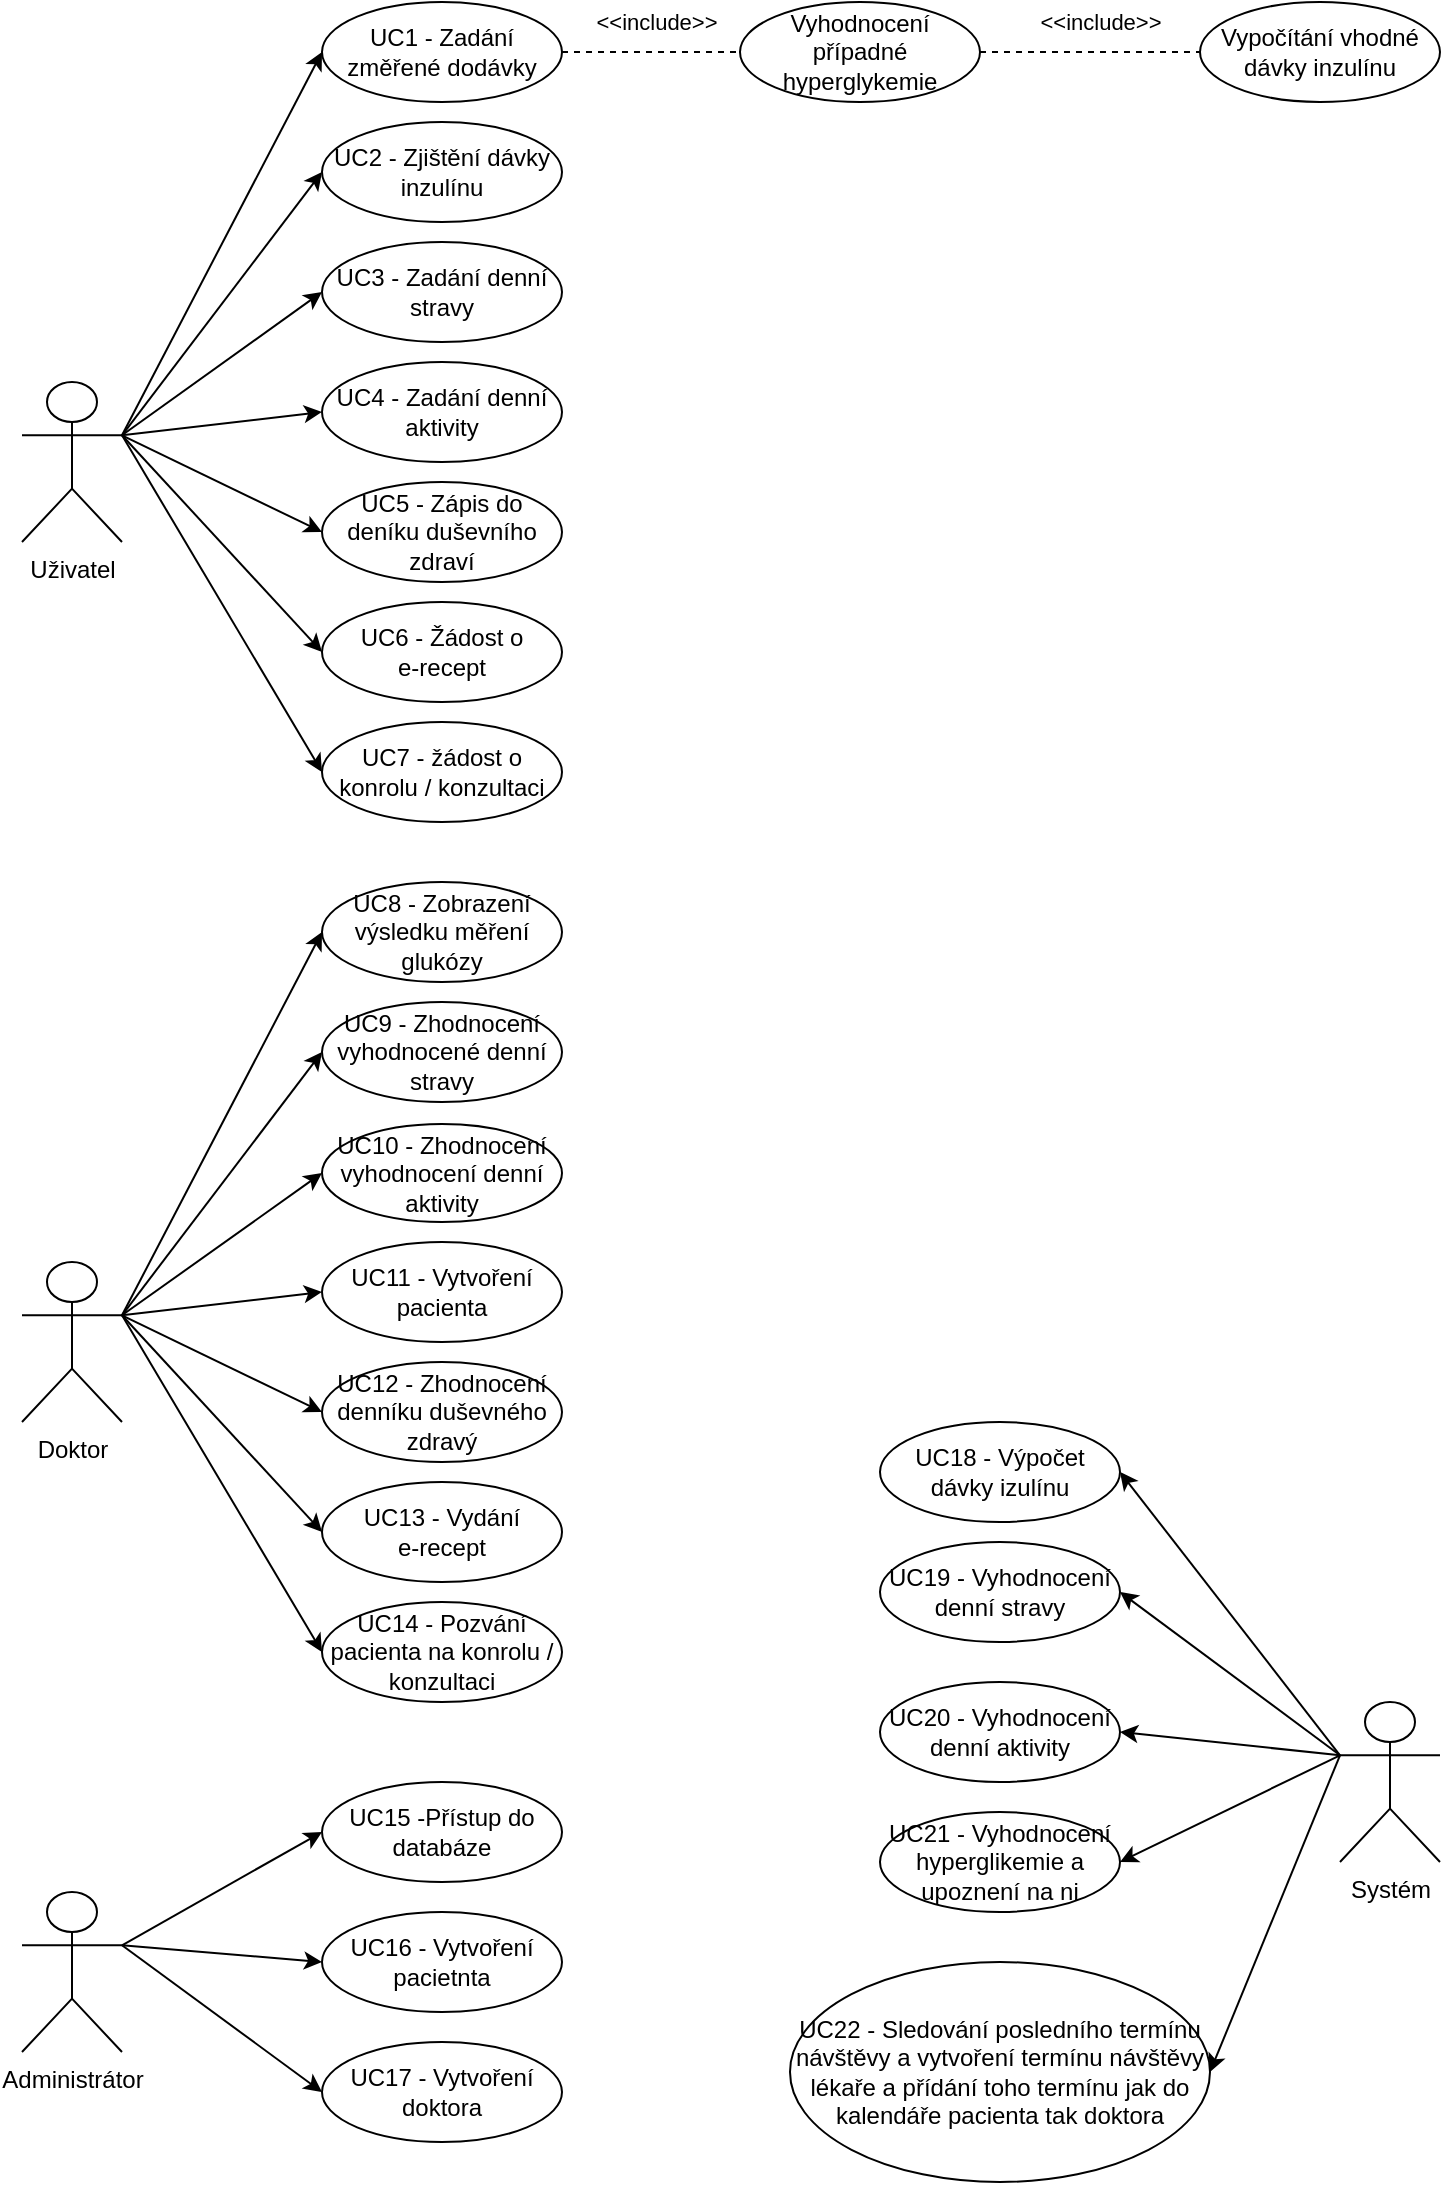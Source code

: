 <mxfile>
    <diagram id="XoVPfzblxcJKWaUqchMP" name="Page-1">
        <mxGraphModel dx="305" dy="256" grid="1" gridSize="10" guides="1" tooltips="1" connect="1" arrows="1" fold="1" page="1" pageScale="1" pageWidth="827" pageHeight="1169" background="#FFFFFF" math="0" shadow="0">
            <root>
                <mxCell id="0"/>
                <mxCell id="1" parent="0"/>
                <mxCell id="2" style="edgeStyle=none;html=1;exitX=1;exitY=0.333;exitDx=0;exitDy=0;exitPerimeter=0;entryX=0;entryY=0.5;entryDx=0;entryDy=0;strokeColor=#000000;" edge="1" parent="1" source="5" target="6">
                    <mxGeometry relative="1" as="geometry"/>
                </mxCell>
                <mxCell id="3" style="edgeStyle=none;html=1;exitX=1;exitY=0.333;exitDx=0;exitDy=0;exitPerimeter=0;entryX=0;entryY=0.5;entryDx=0;entryDy=0;strokeColor=#000000;" edge="1" parent="1" source="5" target="8">
                    <mxGeometry relative="1" as="geometry"/>
                </mxCell>
                <mxCell id="4" style="edgeStyle=none;html=1;exitX=1;exitY=0.333;exitDx=0;exitDy=0;exitPerimeter=0;entryX=0;entryY=0.5;entryDx=0;entryDy=0;strokeColor=#000000;" edge="1" parent="1" source="5" target="7">
                    <mxGeometry relative="1" as="geometry"/>
                </mxCell>
                <mxCell id="5" value="Administrátor" style="shape=umlActor;verticalLabelPosition=bottom;verticalAlign=top;html=1;outlineConnect=0;strokeColor=#000000;" vertex="1" parent="1">
                    <mxGeometry x="70" y="995" width="50" height="80" as="geometry"/>
                </mxCell>
                <mxCell id="6" value="UC15 -Přístup do databáze" style="ellipse;whiteSpace=wrap;html=1;strokeColor=#000000;" vertex="1" parent="1">
                    <mxGeometry x="220" y="940" width="120" height="50" as="geometry"/>
                </mxCell>
                <mxCell id="7" value="UC16 - Vytvoření pacietnta" style="ellipse;whiteSpace=wrap;html=1;strokeColor=#000000;" vertex="1" parent="1">
                    <mxGeometry x="220" y="1005" width="120" height="50" as="geometry"/>
                </mxCell>
                <mxCell id="8" value="UC17 - Vytvoření doktora" style="ellipse;whiteSpace=wrap;html=1;strokeColor=#000000;" vertex="1" parent="1">
                    <mxGeometry x="220" y="1070" width="120" height="50" as="geometry"/>
                </mxCell>
                <mxCell id="9" style="edgeStyle=none;html=1;exitX=1;exitY=0.333;exitDx=0;exitDy=0;exitPerimeter=0;entryX=0;entryY=0.5;entryDx=0;entryDy=0;strokeColor=#000000;" edge="1" parent="1" source="13" target="14">
                    <mxGeometry relative="1" as="geometry"/>
                </mxCell>
                <mxCell id="10" style="edgeStyle=none;html=1;exitX=1;exitY=0.333;exitDx=0;exitDy=0;exitPerimeter=0;entryX=0;entryY=0.5;entryDx=0;entryDy=0;strokeColor=#000000;" edge="1" parent="1" source="13" target="16">
                    <mxGeometry relative="1" as="geometry"/>
                </mxCell>
                <mxCell id="11" style="edgeStyle=none;html=1;exitX=1;exitY=0.333;exitDx=0;exitDy=0;exitPerimeter=0;entryX=0;entryY=0.5;entryDx=0;entryDy=0;strokeColor=#000000;" edge="1" parent="1" source="13" target="17">
                    <mxGeometry relative="1" as="geometry"/>
                </mxCell>
                <mxCell id="12" style="edgeStyle=none;html=1;exitX=1;exitY=0.333;exitDx=0;exitDy=0;exitPerimeter=0;entryX=0;entryY=0.5;entryDx=0;entryDy=0;strokeColor=#000000;" edge="1" parent="1" source="13" target="15">
                    <mxGeometry relative="1" as="geometry"/>
                </mxCell>
                <mxCell id="13" value="Doktor" style="shape=umlActor;verticalLabelPosition=bottom;verticalAlign=top;html=1;outlineConnect=0;strokeColor=#000000;" vertex="1" parent="1">
                    <mxGeometry x="70" y="680" width="50" height="80" as="geometry"/>
                </mxCell>
                <mxCell id="14" value="UC8 - Zobrazení výsledku měření glukózy" style="ellipse;whiteSpace=wrap;html=1;strokeColor=#000000;" vertex="1" parent="1">
                    <mxGeometry x="220" y="490" width="120" height="50" as="geometry"/>
                </mxCell>
                <mxCell id="15" value="UC9 - Zhodnocení vyhodnocené denní stravy" style="ellipse;whiteSpace=wrap;html=1;strokeColor=#000000;" vertex="1" parent="1">
                    <mxGeometry x="220" y="550" width="120" height="50" as="geometry"/>
                </mxCell>
                <mxCell id="16" value="UC10 - Zhodnocení vyhodnocení denní aktivity" style="ellipse;whiteSpace=wrap;html=1;strokeColor=#000000;" vertex="1" parent="1">
                    <mxGeometry x="220" y="611" width="120" height="49" as="geometry"/>
                </mxCell>
                <mxCell id="17" value="UC11 - Vytvoření pacienta" style="ellipse;whiteSpace=wrap;html=1;strokeColor=#000000;" vertex="1" parent="1">
                    <mxGeometry x="220" y="670" width="120" height="50" as="geometry"/>
                </mxCell>
                <mxCell id="18" value="UC12 - Zhodnocení denníku duševného zdravý" style="ellipse;whiteSpace=wrap;html=1;strokeColor=#000000;" vertex="1" parent="1">
                    <mxGeometry x="220" y="730" width="120" height="50" as="geometry"/>
                </mxCell>
                <mxCell id="19" value="UC13 - Vydání&lt;br&gt;e-recept" style="ellipse;whiteSpace=wrap;html=1;strokeColor=#000000;" vertex="1" parent="1">
                    <mxGeometry x="220" y="790" width="120" height="50" as="geometry"/>
                </mxCell>
                <mxCell id="20" value="UC14 - Pozvání pacienta na konrolu / konzultaci" style="ellipse;whiteSpace=wrap;html=1;strokeColor=#000000;" vertex="1" parent="1">
                    <mxGeometry x="220" y="850" width="120" height="50" as="geometry"/>
                </mxCell>
                <mxCell id="21" value="" style="endArrow=classic;html=1;exitX=1;exitY=0.333;exitDx=0;exitDy=0;exitPerimeter=0;entryX=0;entryY=0.5;entryDx=0;entryDy=0;strokeColor=#000000;" edge="1" parent="1" source="13" target="18">
                    <mxGeometry width="50" height="50" relative="1" as="geometry">
                        <mxPoint x="260" y="720" as="sourcePoint"/>
                        <mxPoint x="310" y="670" as="targetPoint"/>
                    </mxGeometry>
                </mxCell>
                <mxCell id="22" value="" style="endArrow=classic;html=1;exitX=1;exitY=0.333;exitDx=0;exitDy=0;exitPerimeter=0;entryX=0;entryY=0.5;entryDx=0;entryDy=0;strokeColor=#000000;" edge="1" parent="1" source="13" target="19">
                    <mxGeometry width="50" height="50" relative="1" as="geometry">
                        <mxPoint x="130" y="716.667" as="sourcePoint"/>
                        <mxPoint x="230" y="765" as="targetPoint"/>
                    </mxGeometry>
                </mxCell>
                <mxCell id="23" value="" style="endArrow=classic;html=1;entryX=0;entryY=0.5;entryDx=0;entryDy=0;exitX=1;exitY=0.333;exitDx=0;exitDy=0;exitPerimeter=0;strokeColor=#000000;" edge="1" parent="1" source="13" target="20">
                    <mxGeometry width="50" height="50" relative="1" as="geometry">
                        <mxPoint x="120" y="710" as="sourcePoint"/>
                        <mxPoint x="240" y="775" as="targetPoint"/>
                    </mxGeometry>
                </mxCell>
                <mxCell id="24" style="edgeStyle=none;html=1;exitX=1;exitY=0.333;exitDx=0;exitDy=0;exitPerimeter=0;entryX=0;entryY=0.5;entryDx=0;entryDy=0;strokeColor=#000000;" edge="1" parent="1" source="28" target="29">
                    <mxGeometry relative="1" as="geometry"/>
                </mxCell>
                <mxCell id="25" style="edgeStyle=none;html=1;exitX=1;exitY=0.333;exitDx=0;exitDy=0;exitPerimeter=0;entryX=0;entryY=0.5;entryDx=0;entryDy=0;strokeColor=#000000;" edge="1" parent="1" source="28" target="31">
                    <mxGeometry relative="1" as="geometry"/>
                </mxCell>
                <mxCell id="26" style="edgeStyle=none;html=1;exitX=1;exitY=0.333;exitDx=0;exitDy=0;exitPerimeter=0;entryX=0;entryY=0.5;entryDx=0;entryDy=0;strokeColor=#000000;" edge="1" parent="1" source="28" target="32">
                    <mxGeometry relative="1" as="geometry"/>
                </mxCell>
                <mxCell id="27" style="edgeStyle=none;html=1;exitX=1;exitY=0.333;exitDx=0;exitDy=0;exitPerimeter=0;entryX=0;entryY=0.5;entryDx=0;entryDy=0;strokeColor=#000000;" edge="1" parent="1" source="28" target="30">
                    <mxGeometry relative="1" as="geometry"/>
                </mxCell>
                <mxCell id="28" value="Uživatel&lt;br&gt;" style="shape=umlActor;verticalLabelPosition=bottom;verticalAlign=top;html=1;outlineConnect=0;strokeColor=#000000;" vertex="1" parent="1">
                    <mxGeometry x="70" y="240" width="50" height="80" as="geometry"/>
                </mxCell>
                <mxCell id="29" value="UC1 - Zadání změřené dodávky" style="ellipse;whiteSpace=wrap;html=1;strokeColor=#000000;" vertex="1" parent="1">
                    <mxGeometry x="220" y="50" width="120" height="50" as="geometry"/>
                </mxCell>
                <mxCell id="30" value="UC2 - Zjištění dávky inzulínu" style="ellipse;whiteSpace=wrap;html=1;strokeColor=#000000;" vertex="1" parent="1">
                    <mxGeometry x="220" y="110" width="120" height="50" as="geometry"/>
                </mxCell>
                <mxCell id="31" value="UC3 - Zadání denní stravy" style="ellipse;whiteSpace=wrap;html=1;strokeColor=#000000;" vertex="1" parent="1">
                    <mxGeometry x="220" y="170" width="120" height="50" as="geometry"/>
                </mxCell>
                <mxCell id="32" value="UC4 - Zadání denní aktivity" style="ellipse;whiteSpace=wrap;html=1;strokeColor=#000000;" vertex="1" parent="1">
                    <mxGeometry x="220" y="230" width="120" height="50" as="geometry"/>
                </mxCell>
                <mxCell id="33" value="UC5 - Zápis do deníku duševního zdraví" style="ellipse;whiteSpace=wrap;html=1;strokeColor=#000000;" vertex="1" parent="1">
                    <mxGeometry x="220" y="290" width="120" height="50" as="geometry"/>
                </mxCell>
                <mxCell id="34" value="UC6 - Žádost o &lt;br&gt;e-recept" style="ellipse;whiteSpace=wrap;html=1;strokeColor=#000000;" vertex="1" parent="1">
                    <mxGeometry x="220" y="350" width="120" height="50" as="geometry"/>
                </mxCell>
                <mxCell id="35" value="UC7 - žádost o konrolu / konzultaci" style="ellipse;whiteSpace=wrap;html=1;strokeColor=#000000;" vertex="1" parent="1">
                    <mxGeometry x="220" y="410" width="120" height="50" as="geometry"/>
                </mxCell>
                <mxCell id="36" value="Vyhodnocení případné hyperglykemie" style="ellipse;whiteSpace=wrap;html=1;strokeColor=#000000;" vertex="1" parent="1">
                    <mxGeometry x="429" y="50" width="120" height="50" as="geometry"/>
                </mxCell>
                <mxCell id="37" value="" style="endArrow=none;dashed=1;html=1;exitX=1;exitY=0.5;exitDx=0;exitDy=0;entryX=0;entryY=0.5;entryDx=0;entryDy=0;strokeColor=#000000;" edge="1" parent="1" source="29" target="36">
                    <mxGeometry width="50" height="50" relative="1" as="geometry">
                        <mxPoint x="379" y="110" as="sourcePoint"/>
                        <mxPoint x="429" y="60" as="targetPoint"/>
                    </mxGeometry>
                </mxCell>
                <mxCell id="38" value="&amp;lt;&amp;lt;include&amp;gt;&amp;gt;" style="edgeLabel;html=1;align=center;verticalAlign=middle;resizable=0;points=[];strokeColor=#000000;" vertex="1" connectable="0" parent="37">
                    <mxGeometry x="0.271" relative="1" as="geometry">
                        <mxPoint x="-10" y="-15" as="offset"/>
                    </mxGeometry>
                </mxCell>
                <mxCell id="39" value="" style="endArrow=classic;html=1;exitX=1;exitY=0.333;exitDx=0;exitDy=0;exitPerimeter=0;entryX=0;entryY=0.5;entryDx=0;entryDy=0;strokeColor=#000000;" edge="1" parent="1" source="28" target="33">
                    <mxGeometry width="50" height="50" relative="1" as="geometry">
                        <mxPoint x="239" y="280" as="sourcePoint"/>
                        <mxPoint x="289" y="230" as="targetPoint"/>
                    </mxGeometry>
                </mxCell>
                <mxCell id="40" value="" style="endArrow=classic;html=1;exitX=1;exitY=0.333;exitDx=0;exitDy=0;exitPerimeter=0;entryX=0;entryY=0.5;entryDx=0;entryDy=0;strokeColor=#000000;" edge="1" parent="1" source="28" target="34">
                    <mxGeometry width="50" height="50" relative="1" as="geometry">
                        <mxPoint x="109" y="276.667" as="sourcePoint"/>
                        <mxPoint x="209" y="325" as="targetPoint"/>
                    </mxGeometry>
                </mxCell>
                <mxCell id="41" value="" style="endArrow=classic;html=1;entryX=0;entryY=0.5;entryDx=0;entryDy=0;exitX=1;exitY=0.333;exitDx=0;exitDy=0;exitPerimeter=0;strokeColor=#000000;" edge="1" parent="1" source="28" target="35">
                    <mxGeometry width="50" height="50" relative="1" as="geometry">
                        <mxPoint x="99" y="270" as="sourcePoint"/>
                        <mxPoint x="219" y="335" as="targetPoint"/>
                    </mxGeometry>
                </mxCell>
                <mxCell id="42" value="Vypočítání vhodné dávky inzulínu" style="ellipse;whiteSpace=wrap;html=1;strokeColor=#000000;" vertex="1" parent="1">
                    <mxGeometry x="659" y="50" width="120" height="50" as="geometry"/>
                </mxCell>
                <mxCell id="43" value="" style="endArrow=none;dashed=1;html=1;exitX=1;exitY=0.5;exitDx=0;exitDy=0;entryX=0;entryY=0.5;entryDx=0;entryDy=0;strokeColor=#000000;" edge="1" parent="1" target="42">
                    <mxGeometry width="50" height="50" relative="1" as="geometry">
                        <mxPoint x="549" y="75" as="sourcePoint"/>
                        <mxPoint x="659" y="60" as="targetPoint"/>
                    </mxGeometry>
                </mxCell>
                <mxCell id="44" value="&amp;lt;&amp;lt;include&amp;gt;&amp;gt;" style="edgeLabel;html=1;align=center;verticalAlign=middle;resizable=0;points=[];strokeColor=#000000;" vertex="1" connectable="0" parent="43">
                    <mxGeometry x="0.271" relative="1" as="geometry">
                        <mxPoint x="-10" y="-15" as="offset"/>
                    </mxGeometry>
                </mxCell>
                <mxCell id="45" style="edgeStyle=none;html=1;exitX=0;exitY=0.333;exitDx=0;exitDy=0;exitPerimeter=0;entryX=1;entryY=0.5;entryDx=0;entryDy=0;strokeColor=#000000;" edge="1" parent="1" source="47" target="48">
                    <mxGeometry relative="1" as="geometry"/>
                </mxCell>
                <mxCell id="46" style="edgeStyle=none;html=1;exitX=0;exitY=0.333;exitDx=0;exitDy=0;exitPerimeter=0;entryX=1;entryY=0.5;entryDx=0;entryDy=0;strokeColor=#000000;" edge="1" parent="1" source="47" target="49">
                    <mxGeometry relative="1" as="geometry"/>
                </mxCell>
                <mxCell id="47" value="Systém" style="shape=umlActor;verticalLabelPosition=bottom;verticalAlign=top;html=1;outlineConnect=0;strokeColor=#000000;" vertex="1" parent="1">
                    <mxGeometry x="729" y="900" width="50" height="80" as="geometry"/>
                </mxCell>
                <mxCell id="48" value="UC18 - Výpočet dávky izulínu" style="ellipse;whiteSpace=wrap;html=1;strokeColor=#000000;" vertex="1" parent="1">
                    <mxGeometry x="499" y="760" width="120" height="50" as="geometry"/>
                </mxCell>
                <mxCell id="49" value="UC19 - Vyhodnocení denní stravy" style="ellipse;whiteSpace=wrap;html=1;strokeColor=#000000;" vertex="1" parent="1">
                    <mxGeometry x="499" y="820" width="120" height="50" as="geometry"/>
                </mxCell>
                <mxCell id="50" value="UC20 - Vyhodnocení denní aktivity" style="ellipse;whiteSpace=wrap;html=1;strokeColor=#000000;" vertex="1" parent="1">
                    <mxGeometry x="499" y="890" width="120" height="50" as="geometry"/>
                </mxCell>
                <mxCell id="51" value="UC21 - Vyhodnocení hyperglikemie a upoznení na ni" style="ellipse;whiteSpace=wrap;html=1;strokeColor=#000000;" vertex="1" parent="1">
                    <mxGeometry x="499" y="955" width="120" height="50" as="geometry"/>
                </mxCell>
                <mxCell id="52" value="UC22 - Sledování posledního termínu návštěvy a vytvoření termínu návštěvy lékaře a přídání toho termínu jak do kalendáře pacienta tak doktora" style="ellipse;whiteSpace=wrap;html=1;strokeColor=#000000;" vertex="1" parent="1">
                    <mxGeometry x="454" y="1030" width="210" height="110" as="geometry"/>
                </mxCell>
                <mxCell id="53" style="edgeStyle=none;html=1;exitX=0;exitY=0.333;exitDx=0;exitDy=0;exitPerimeter=0;entryX=1;entryY=0.5;entryDx=0;entryDy=0;strokeColor=#000000;" edge="1" parent="1" source="47" target="50">
                    <mxGeometry relative="1" as="geometry">
                        <mxPoint x="729" y="991.667" as="sourcePoint"/>
                        <mxPoint x="629" y="820" as="targetPoint"/>
                    </mxGeometry>
                </mxCell>
                <mxCell id="54" style="edgeStyle=none;html=1;exitX=0;exitY=0.333;exitDx=0;exitDy=0;exitPerimeter=0;entryX=1;entryY=0.5;entryDx=0;entryDy=0;strokeColor=#000000;" edge="1" parent="1" source="47" target="51">
                    <mxGeometry relative="1" as="geometry">
                        <mxPoint x="739" y="1001.667" as="sourcePoint"/>
                        <mxPoint x="639" y="830" as="targetPoint"/>
                    </mxGeometry>
                </mxCell>
                <mxCell id="55" style="edgeStyle=none;html=1;exitX=0;exitY=0.333;exitDx=0;exitDy=0;exitPerimeter=0;entryX=1;entryY=0.5;entryDx=0;entryDy=0;strokeColor=#000000;" edge="1" parent="1" source="47" target="52">
                    <mxGeometry relative="1" as="geometry">
                        <mxPoint x="749" y="1011.667" as="sourcePoint"/>
                        <mxPoint x="649" y="840" as="targetPoint"/>
                    </mxGeometry>
                </mxCell>
            </root>
        </mxGraphModel>
    </diagram>
</mxfile>